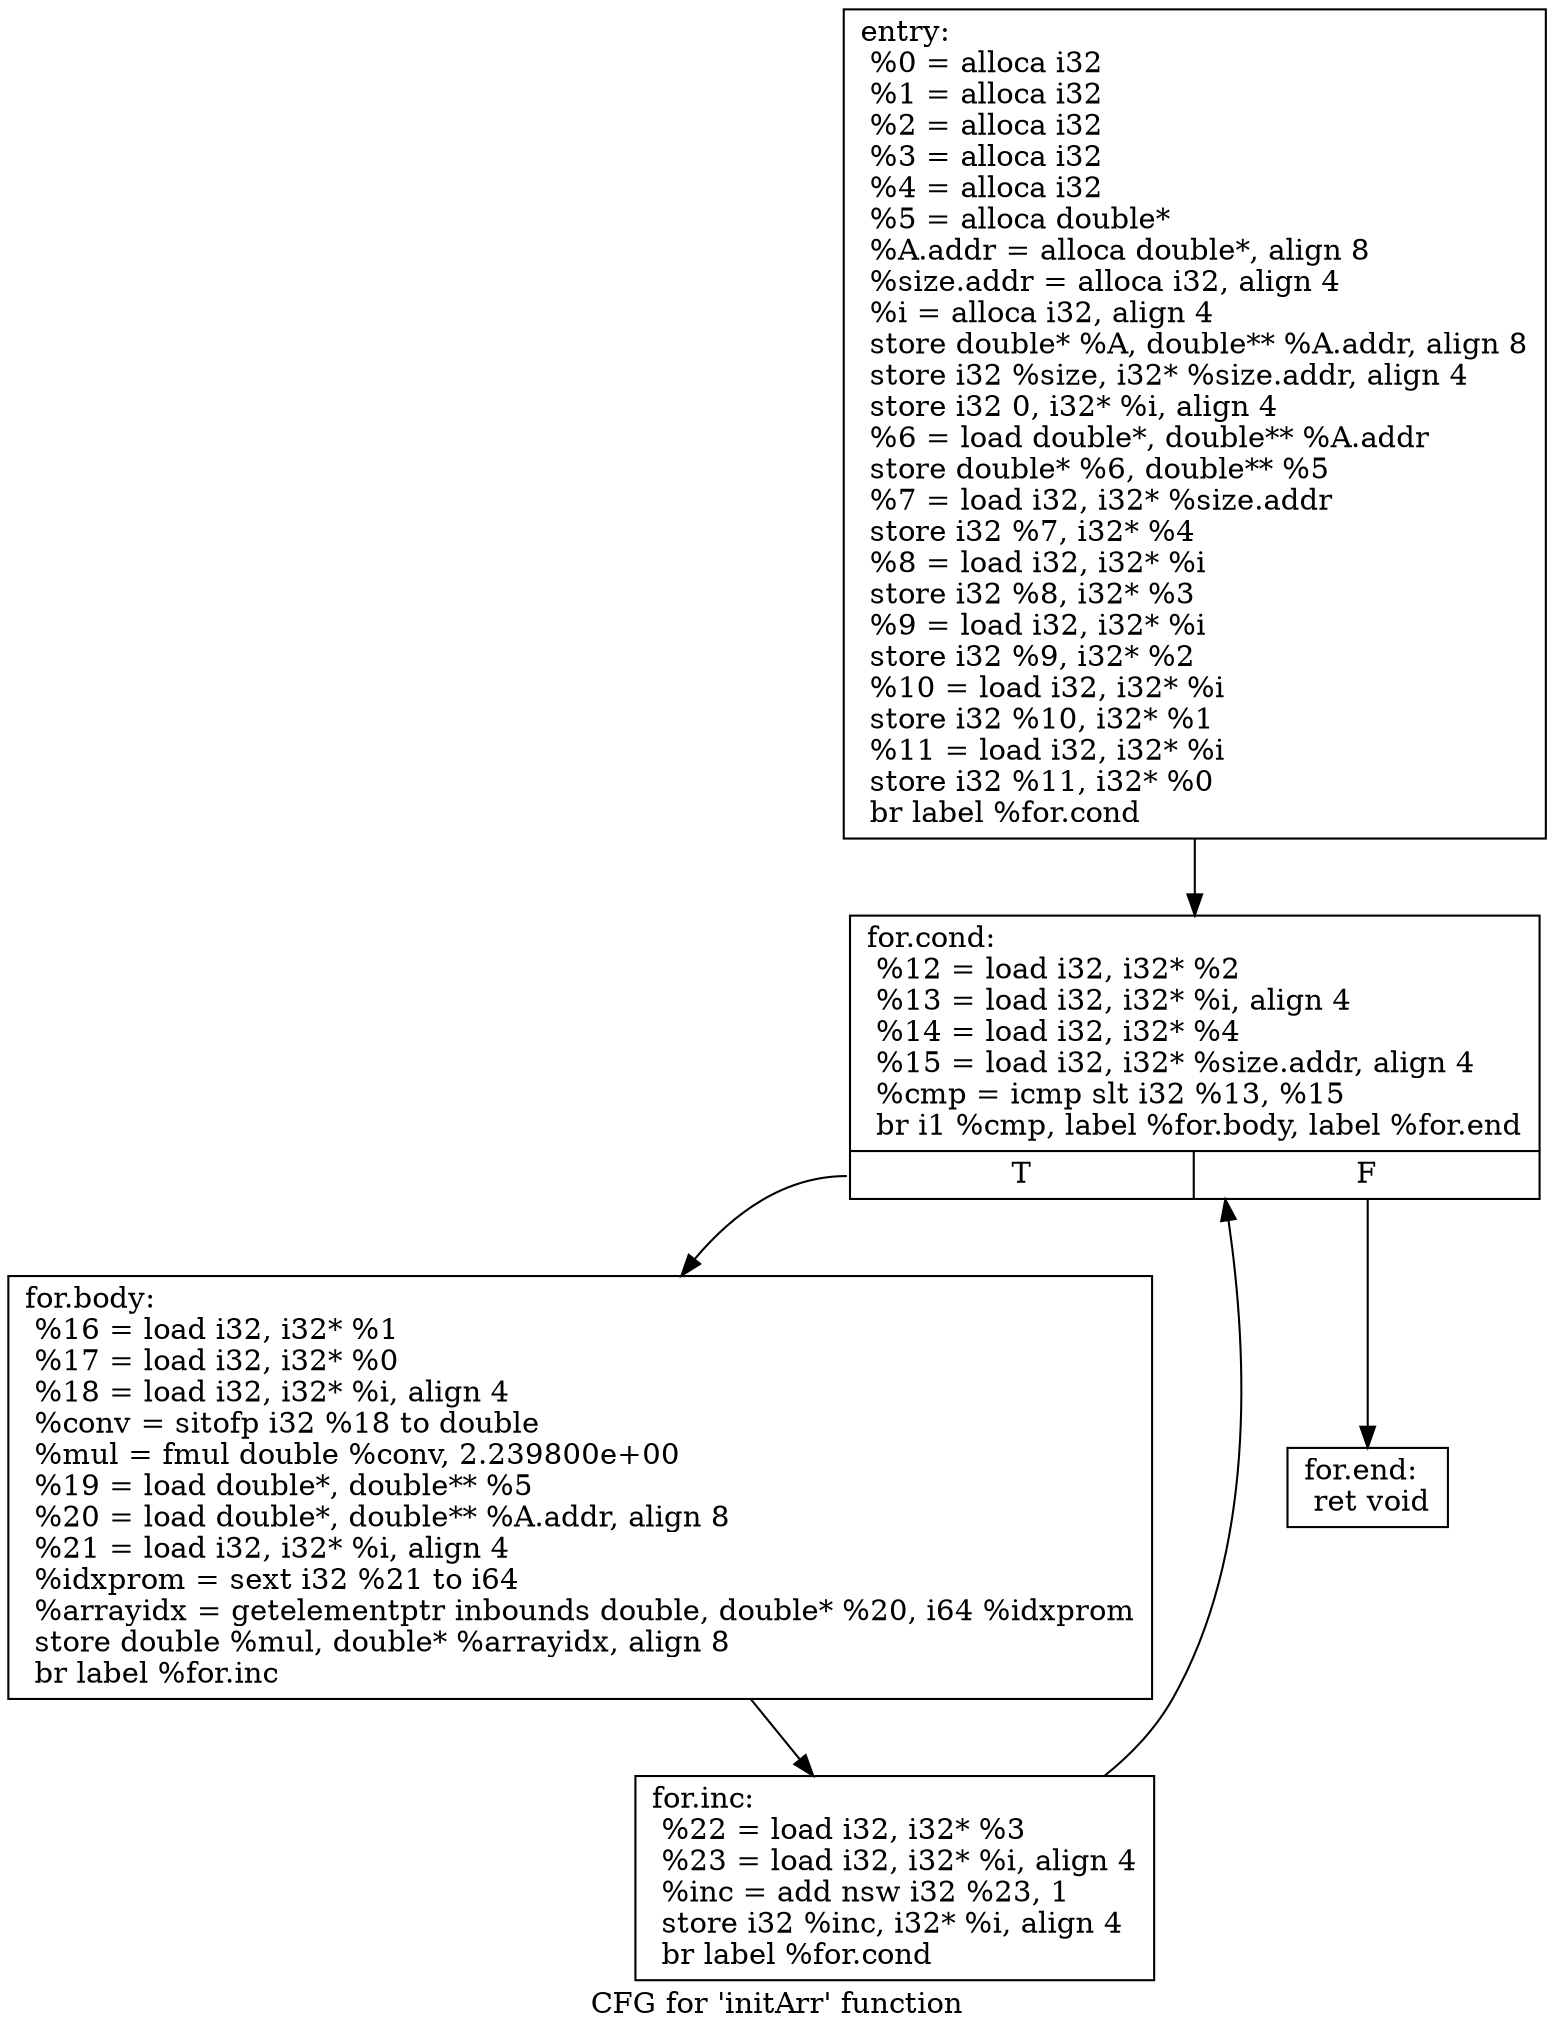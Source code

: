 digraph "CFG for 'initArr' function" {
	label="CFG for 'initArr' function";

	Node0x558ef39aad60 [shape=record,label="{entry:\l  %0 = alloca i32\l  %1 = alloca i32\l  %2 = alloca i32\l  %3 = alloca i32\l  %4 = alloca i32\l  %5 = alloca double*\l  %A.addr = alloca double*, align 8\l  %size.addr = alloca i32, align 4\l  %i = alloca i32, align 4\l  store double* %A, double** %A.addr, align 8\l  store i32 %size, i32* %size.addr, align 4\l  store i32 0, i32* %i, align 4\l  %6 = load double*, double** %A.addr\l  store double* %6, double** %5\l  %7 = load i32, i32* %size.addr\l  store i32 %7, i32* %4\l  %8 = load i32, i32* %i\l  store i32 %8, i32* %3\l  %9 = load i32, i32* %i\l  store i32 %9, i32* %2\l  %10 = load i32, i32* %i\l  store i32 %10, i32* %1\l  %11 = load i32, i32* %i\l  store i32 %11, i32* %0\l  br label %for.cond\l}"];
	Node0x558ef39aad60 -> Node0x558ef39abe90;
	Node0x558ef39abe90 [shape=record,label="{for.cond:                                         \l  %12 = load i32, i32* %2\l  %13 = load i32, i32* %i, align 4\l  %14 = load i32, i32* %4\l  %15 = load i32, i32* %size.addr, align 4\l  %cmp = icmp slt i32 %13, %15\l  br i1 %cmp, label %for.body, label %for.end\l|{<s0>T|<s1>F}}"];
	Node0x558ef39abe90:s0 -> Node0x558ef39abee0;
	Node0x558ef39abe90:s1 -> Node0x558ef39abf80;
	Node0x558ef39abee0 [shape=record,label="{for.body:                                         \l  %16 = load i32, i32* %1\l  %17 = load i32, i32* %0\l  %18 = load i32, i32* %i, align 4\l  %conv = sitofp i32 %18 to double\l  %mul = fmul double %conv, 2.239800e+00\l  %19 = load double*, double** %5\l  %20 = load double*, double** %A.addr, align 8\l  %21 = load i32, i32* %i, align 4\l  %idxprom = sext i32 %21 to i64\l  %arrayidx = getelementptr inbounds double, double* %20, i64 %idxprom\l  store double %mul, double* %arrayidx, align 8\l  br label %for.inc\l}"];
	Node0x558ef39abee0 -> Node0x558ef39abf30;
	Node0x558ef39abf30 [shape=record,label="{for.inc:                                          \l  %22 = load i32, i32* %3\l  %23 = load i32, i32* %i, align 4\l  %inc = add nsw i32 %23, 1\l  store i32 %inc, i32* %i, align 4\l  br label %for.cond\l}"];
	Node0x558ef39abf30 -> Node0x558ef39abe90;
	Node0x558ef39abf80 [shape=record,label="{for.end:                                          \l  ret void\l}"];
}
